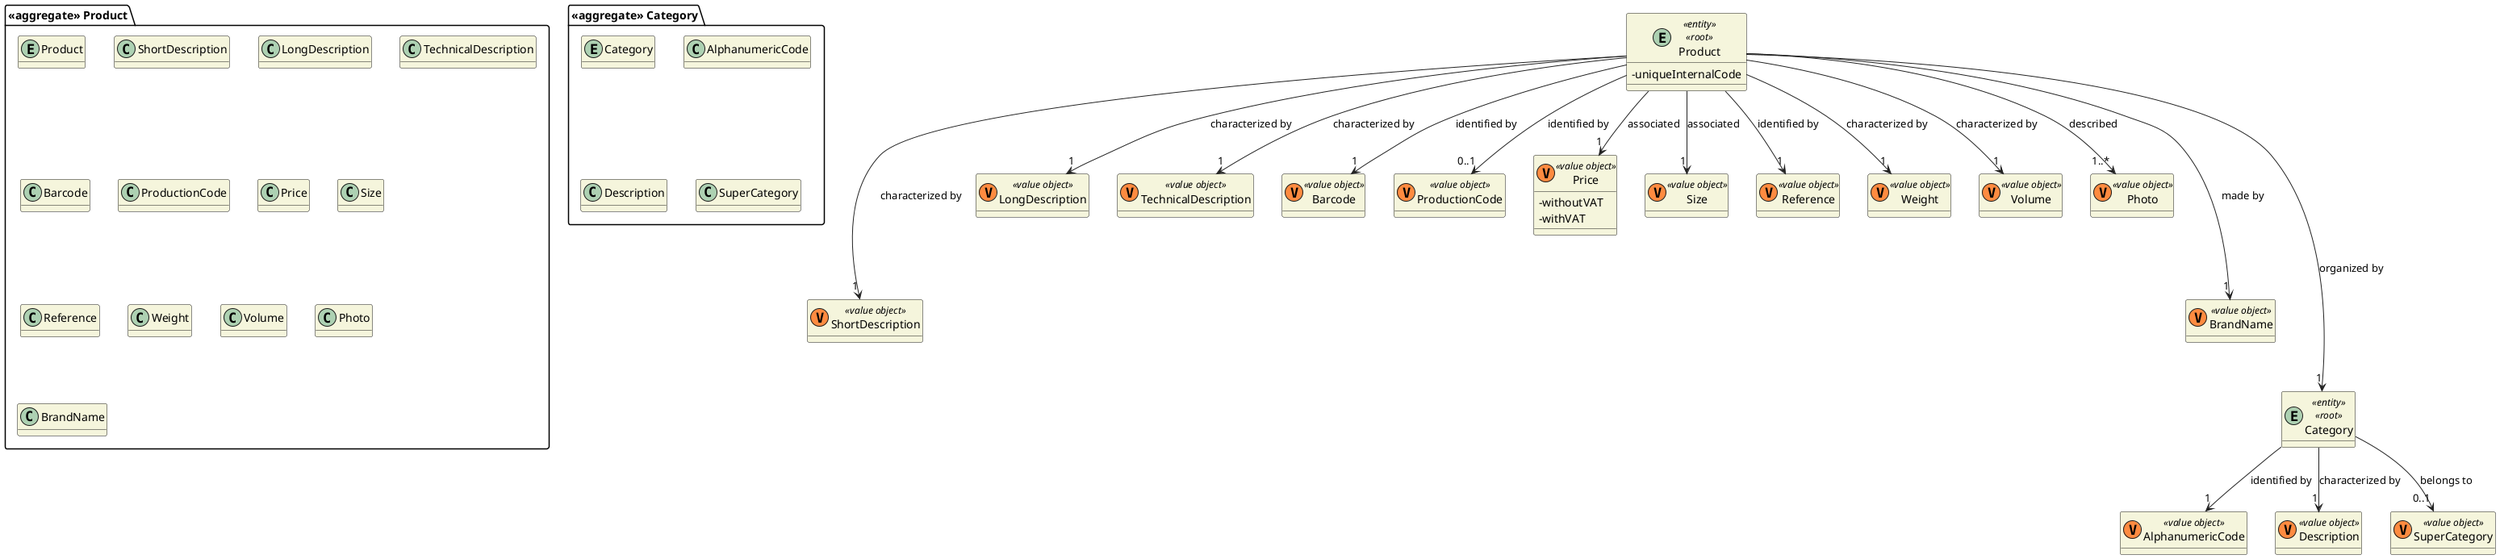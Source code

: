 @startuml
'https://plantuml.com/class-diagram

skinparam classAttributeIconSize 0
hide empty attributes
skinparam classBackgroundColor beige
skinparam ArrowColor #222222

package "<<aggregate>> Product" {
    entity Product
    class ShortDescription
    class LongDescription
    class TechnicalDescription
    class Barcode
    class ProductionCode
    class Price
    class Size
    class Reference
    class Weight
    class Volume
    class Photo
    class BrandName
}

entity Product <<entity>> <<root>> {
    - uniqueInternalCode
}

class ShortDescription <<(V,#FF8B40) value object>>
class LongDescription <<(V,#FF8B40) value object>>
class TechnicalDescription <<(V,#FF8B40) value object>>
class Barcode <<(V,#FF8B40) value object>>
class ProductionCode <<(V,#FF8B40) value object>>
class Price <<(V,#FF8B40) value object>> {
    - withoutVAT
    - withVAT
}
class Size <<(V,#FF8B40) value object>>
class Reference <<(V,#FF8B40) value object>> {}
class Weight <<(V,#FF8B40) value object>> {}
class Volume <<(V,#FF8B40) value object>> {}
class Photo <<(V,#FF8B40) value object>>{}
class BrandName <<(V,#FF8B40) value object>>{}

package "<<aggregate>> Category" {
    entity Category
    class AlphanumericCode
    class Description
    class SuperCategory
    }

entity Category <<entity>> <<root>> {

}

class AlphanumericCode <<(V,#FF8B40) value object>>
class Description <<(V,#FF8B40) value object>>
class SuperCategory <<(V,#FF8B40) value object>>


Product ----> "1" Category : organized by
Product ---> "1" ShortDescription: characterized by
Product --> "1" LongDescription: characterized by
Product --> "1" TechnicalDescription: characterized by
Product --> "1" Barcode: identified by
Product --> "0..1" ProductionCode: identified by
Product --> "1" Price: associated
Product --> "1" Size: associated
Product --> "1" Weight: characterized by
Product --> "1" Volume: characterized by
Product --> "1" Reference : identified by
Product --> "1..*" Photo : described
Product ---> "1" BrandName : made by


Category --> "1" AlphanumericCode : identified by
Category --> "1" Description : characterized by
Category --> "0..1" SuperCategory : belongs to

@enduml
